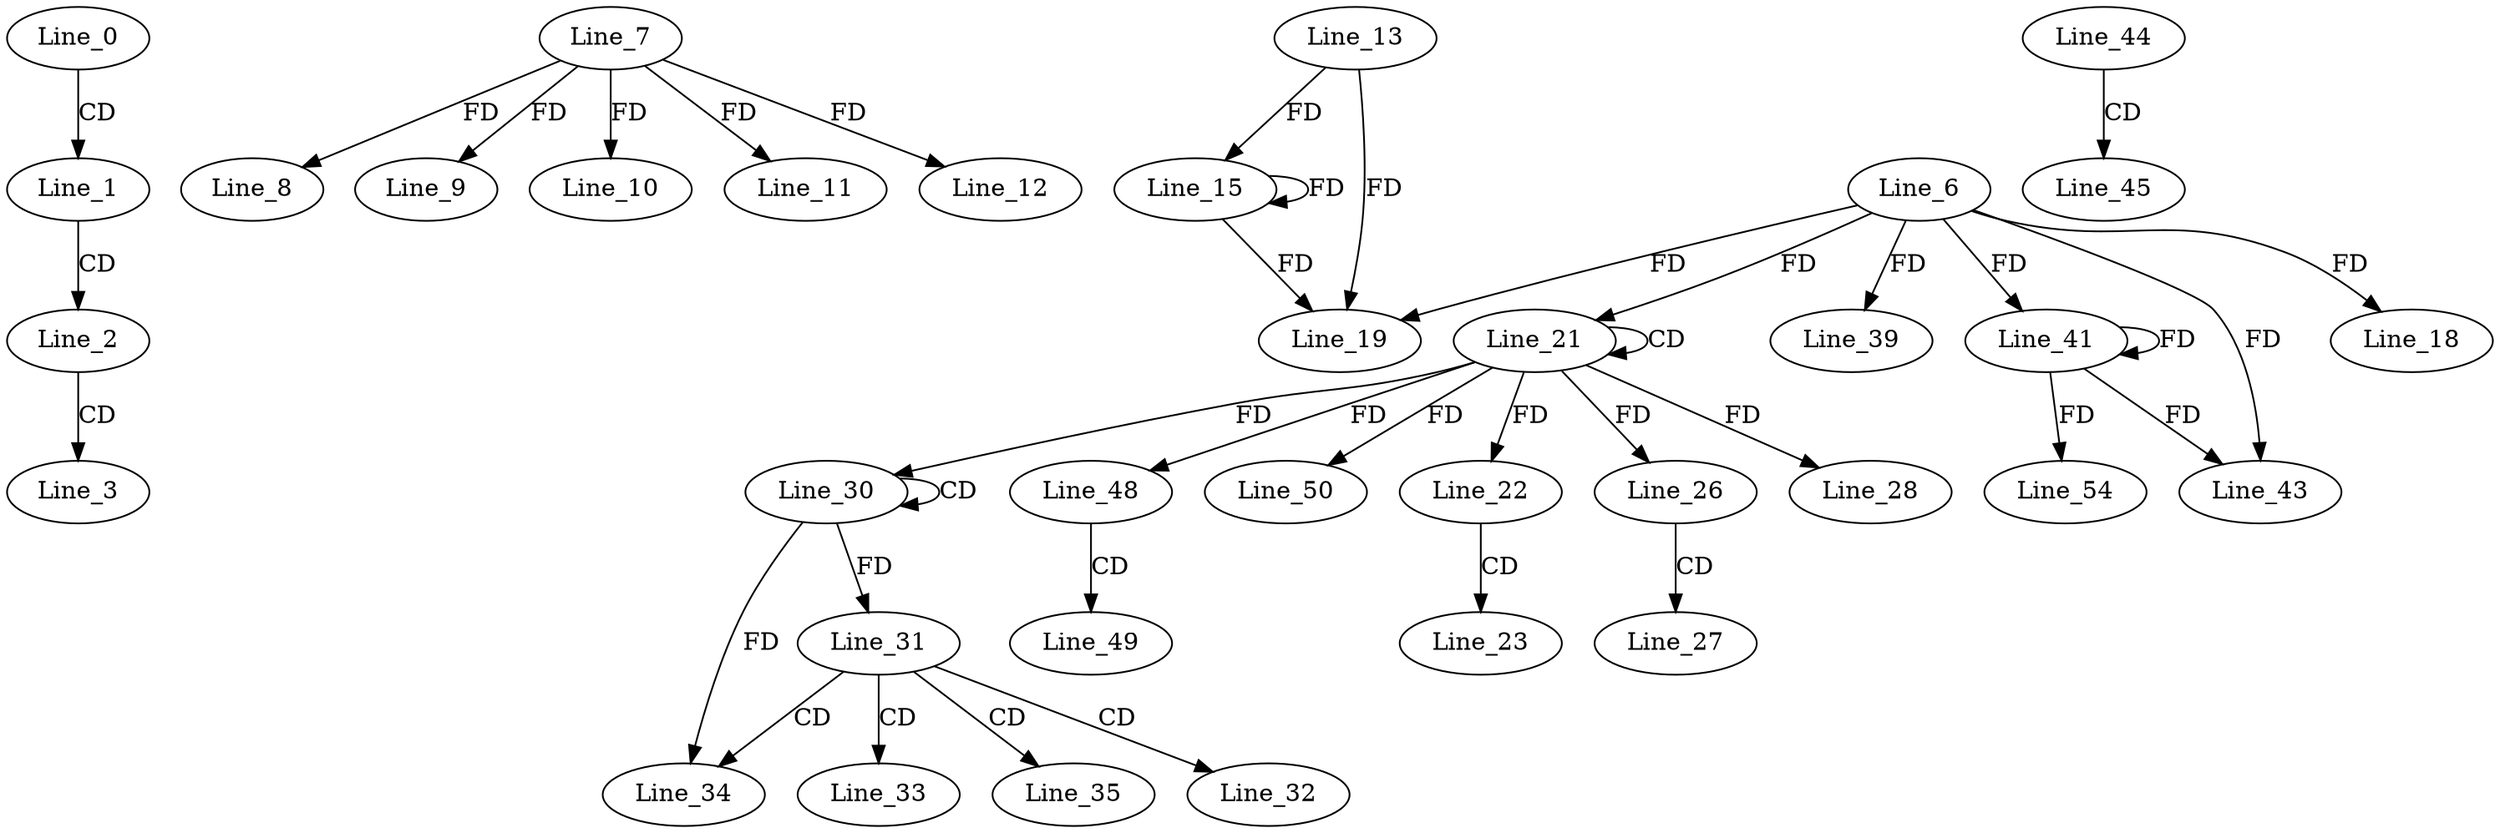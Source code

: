 digraph G {
  Line_0;
  Line_1;
  Line_2;
  Line_3;
  Line_7;
  Line_8;
  Line_9;
  Line_10;
  Line_11;
  Line_12;
  Line_13;
  Line_15;
  Line_6;
  Line_18;
  Line_19;
  Line_21;
  Line_21;
  Line_22;
  Line_23;
  Line_26;
  Line_26;
  Line_27;
  Line_28;
  Line_30;
  Line_30;
  Line_31;
  Line_31;
  Line_32;
  Line_33;
  Line_34;
  Line_35;
  Line_39;
  Line_41;
  Line_43;
  Line_44;
  Line_45;
  Line_48;
  Line_48;
  Line_49;
  Line_50;
  Line_54;
  Line_0 -> Line_1 [ label="CD" ];
  Line_1 -> Line_2 [ label="CD" ];
  Line_2 -> Line_3 [ label="CD" ];
  Line_7 -> Line_8 [ label="FD" ];
  Line_7 -> Line_9 [ label="FD" ];
  Line_7 -> Line_10 [ label="FD" ];
  Line_7 -> Line_11 [ label="FD" ];
  Line_7 -> Line_12 [ label="FD" ];
  Line_13 -> Line_15 [ label="FD" ];
  Line_15 -> Line_15 [ label="FD" ];
  Line_6 -> Line_18 [ label="FD" ];
  Line_6 -> Line_19 [ label="FD" ];
  Line_13 -> Line_19 [ label="FD" ];
  Line_15 -> Line_19 [ label="FD" ];
  Line_21 -> Line_21 [ label="CD" ];
  Line_6 -> Line_21 [ label="FD" ];
  Line_21 -> Line_22 [ label="FD" ];
  Line_22 -> Line_23 [ label="CD" ];
  Line_21 -> Line_26 [ label="FD" ];
  Line_26 -> Line_27 [ label="CD" ];
  Line_21 -> Line_28 [ label="FD" ];
  Line_30 -> Line_30 [ label="CD" ];
  Line_21 -> Line_30 [ label="FD" ];
  Line_30 -> Line_31 [ label="FD" ];
  Line_31 -> Line_32 [ label="CD" ];
  Line_31 -> Line_33 [ label="CD" ];
  Line_31 -> Line_34 [ label="CD" ];
  Line_30 -> Line_34 [ label="FD" ];
  Line_31 -> Line_35 [ label="CD" ];
  Line_6 -> Line_39 [ label="FD" ];
  Line_6 -> Line_41 [ label="FD" ];
  Line_41 -> Line_41 [ label="FD" ];
  Line_6 -> Line_43 [ label="FD" ];
  Line_41 -> Line_43 [ label="FD" ];
  Line_44 -> Line_45 [ label="CD" ];
  Line_21 -> Line_48 [ label="FD" ];
  Line_48 -> Line_49 [ label="CD" ];
  Line_21 -> Line_50 [ label="FD" ];
  Line_41 -> Line_54 [ label="FD" ];
}

